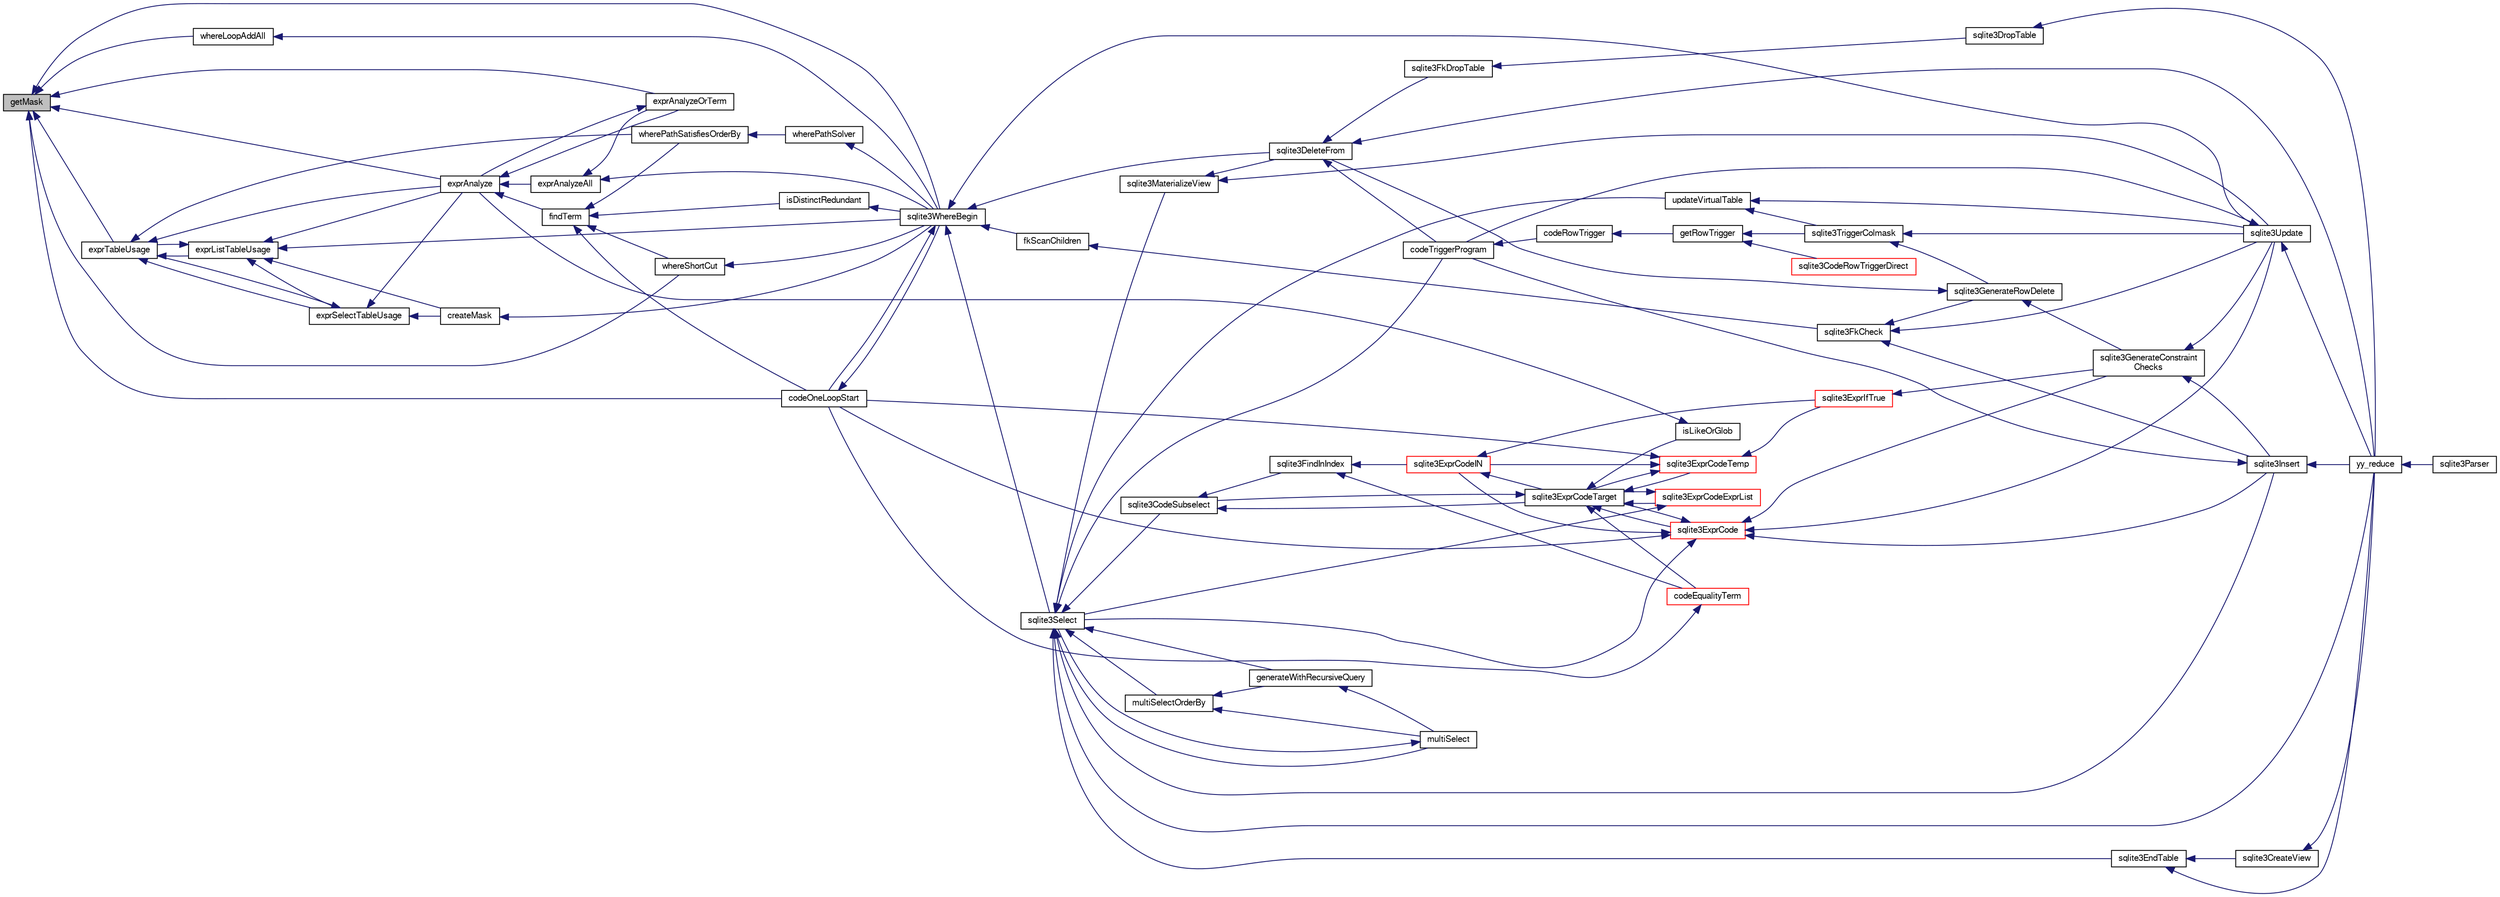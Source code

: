 digraph "getMask"
{
  edge [fontname="FreeSans",fontsize="10",labelfontname="FreeSans",labelfontsize="10"];
  node [fontname="FreeSans",fontsize="10",shape=record];
  rankdir="LR";
  Node129541 [label="getMask",height=0.2,width=0.4,color="black", fillcolor="grey75", style="filled", fontcolor="black"];
  Node129541 -> Node129542 [dir="back",color="midnightblue",fontsize="10",style="solid",fontname="FreeSans"];
  Node129542 [label="exprTableUsage",height=0.2,width=0.4,color="black", fillcolor="white", style="filled",URL="$sqlite3_8c.html#adc74a03d7e143fc3158a9f530fa35919"];
  Node129542 -> Node129543 [dir="back",color="midnightblue",fontsize="10",style="solid",fontname="FreeSans"];
  Node129543 [label="exprListTableUsage",height=0.2,width=0.4,color="black", fillcolor="white", style="filled",URL="$sqlite3_8c.html#a99dd0f7db0b58d62b2983f95a0dee071"];
  Node129543 -> Node129544 [dir="back",color="midnightblue",fontsize="10",style="solid",fontname="FreeSans"];
  Node129544 [label="createMask",height=0.2,width=0.4,color="black", fillcolor="white", style="filled",URL="$sqlite3_8c.html#ac2dd0fb99ca461dcb9d8a686d1f20e4a"];
  Node129544 -> Node129545 [dir="back",color="midnightblue",fontsize="10",style="solid",fontname="FreeSans"];
  Node129545 [label="sqlite3WhereBegin",height=0.2,width=0.4,color="black", fillcolor="white", style="filled",URL="$sqlite3_8c.html#acad049f5c9a96a8118cffd5e5ce89f7c"];
  Node129545 -> Node129546 [dir="back",color="midnightblue",fontsize="10",style="solid",fontname="FreeSans"];
  Node129546 [label="sqlite3DeleteFrom",height=0.2,width=0.4,color="black", fillcolor="white", style="filled",URL="$sqlite3_8c.html#ab9b4b45349188b49eabb23f94608a091"];
  Node129546 -> Node129547 [dir="back",color="midnightblue",fontsize="10",style="solid",fontname="FreeSans"];
  Node129547 [label="sqlite3FkDropTable",height=0.2,width=0.4,color="black", fillcolor="white", style="filled",URL="$sqlite3_8c.html#a1218c6fc74e89152ceaa4760e82f5ef9"];
  Node129547 -> Node129548 [dir="back",color="midnightblue",fontsize="10",style="solid",fontname="FreeSans"];
  Node129548 [label="sqlite3DropTable",height=0.2,width=0.4,color="black", fillcolor="white", style="filled",URL="$sqlite3_8c.html#a5534f77364b5568783c0e50db3c9defb"];
  Node129548 -> Node129549 [dir="back",color="midnightblue",fontsize="10",style="solid",fontname="FreeSans"];
  Node129549 [label="yy_reduce",height=0.2,width=0.4,color="black", fillcolor="white", style="filled",URL="$sqlite3_8c.html#a7c419a9b25711c666a9a2449ef377f14"];
  Node129549 -> Node129550 [dir="back",color="midnightblue",fontsize="10",style="solid",fontname="FreeSans"];
  Node129550 [label="sqlite3Parser",height=0.2,width=0.4,color="black", fillcolor="white", style="filled",URL="$sqlite3_8c.html#a0327d71a5fabe0b6a343d78a2602e72a"];
  Node129546 -> Node129551 [dir="back",color="midnightblue",fontsize="10",style="solid",fontname="FreeSans"];
  Node129551 [label="codeTriggerProgram",height=0.2,width=0.4,color="black", fillcolor="white", style="filled",URL="$sqlite3_8c.html#a120801f59d9281d201d2ff4b2606836e"];
  Node129551 -> Node129552 [dir="back",color="midnightblue",fontsize="10",style="solid",fontname="FreeSans"];
  Node129552 [label="codeRowTrigger",height=0.2,width=0.4,color="black", fillcolor="white", style="filled",URL="$sqlite3_8c.html#a463cea5aaaf388b560b206570a0022fc"];
  Node129552 -> Node129553 [dir="back",color="midnightblue",fontsize="10",style="solid",fontname="FreeSans"];
  Node129553 [label="getRowTrigger",height=0.2,width=0.4,color="black", fillcolor="white", style="filled",URL="$sqlite3_8c.html#a69626ef20b540d1a2b19cf56f3f45689"];
  Node129553 -> Node129554 [dir="back",color="midnightblue",fontsize="10",style="solid",fontname="FreeSans"];
  Node129554 [label="sqlite3CodeRowTriggerDirect",height=0.2,width=0.4,color="red", fillcolor="white", style="filled",URL="$sqlite3_8c.html#ad92829f9001bcf89a0299dad5a48acd4"];
  Node129553 -> Node129561 [dir="back",color="midnightblue",fontsize="10",style="solid",fontname="FreeSans"];
  Node129561 [label="sqlite3TriggerColmask",height=0.2,width=0.4,color="black", fillcolor="white", style="filled",URL="$sqlite3_8c.html#acace8e99e37ae5e84ea03c65e820c540"];
  Node129561 -> Node129556 [dir="back",color="midnightblue",fontsize="10",style="solid",fontname="FreeSans"];
  Node129556 [label="sqlite3GenerateRowDelete",height=0.2,width=0.4,color="black", fillcolor="white", style="filled",URL="$sqlite3_8c.html#a2c76cbf3027fc18fdbb8cb4cd96b77d9"];
  Node129556 -> Node129546 [dir="back",color="midnightblue",fontsize="10",style="solid",fontname="FreeSans"];
  Node129556 -> Node129557 [dir="back",color="midnightblue",fontsize="10",style="solid",fontname="FreeSans"];
  Node129557 [label="sqlite3GenerateConstraint\lChecks",height=0.2,width=0.4,color="black", fillcolor="white", style="filled",URL="$sqlite3_8c.html#aef639c1e6a0c0a67ca6e7690ad931bd2"];
  Node129557 -> Node129558 [dir="back",color="midnightblue",fontsize="10",style="solid",fontname="FreeSans"];
  Node129558 [label="sqlite3Insert",height=0.2,width=0.4,color="black", fillcolor="white", style="filled",URL="$sqlite3_8c.html#a5b17c9c2000bae6bdff8e6be48d7dc2b"];
  Node129558 -> Node129551 [dir="back",color="midnightblue",fontsize="10",style="solid",fontname="FreeSans"];
  Node129558 -> Node129549 [dir="back",color="midnightblue",fontsize="10",style="solid",fontname="FreeSans"];
  Node129557 -> Node129559 [dir="back",color="midnightblue",fontsize="10",style="solid",fontname="FreeSans"];
  Node129559 [label="sqlite3Update",height=0.2,width=0.4,color="black", fillcolor="white", style="filled",URL="$sqlite3_8c.html#ac5aa67c46e8cc8174566fabe6809fafa"];
  Node129559 -> Node129551 [dir="back",color="midnightblue",fontsize="10",style="solid",fontname="FreeSans"];
  Node129559 -> Node129549 [dir="back",color="midnightblue",fontsize="10",style="solid",fontname="FreeSans"];
  Node129561 -> Node129559 [dir="back",color="midnightblue",fontsize="10",style="solid",fontname="FreeSans"];
  Node129546 -> Node129549 [dir="back",color="midnightblue",fontsize="10",style="solid",fontname="FreeSans"];
  Node129545 -> Node129562 [dir="back",color="midnightblue",fontsize="10",style="solid",fontname="FreeSans"];
  Node129562 [label="fkScanChildren",height=0.2,width=0.4,color="black", fillcolor="white", style="filled",URL="$sqlite3_8c.html#a67c9dcb484336b3155e7a82a037d4691"];
  Node129562 -> Node129563 [dir="back",color="midnightblue",fontsize="10",style="solid",fontname="FreeSans"];
  Node129563 [label="sqlite3FkCheck",height=0.2,width=0.4,color="black", fillcolor="white", style="filled",URL="$sqlite3_8c.html#aa38fb76c7d6f48f19772877a41703b92"];
  Node129563 -> Node129556 [dir="back",color="midnightblue",fontsize="10",style="solid",fontname="FreeSans"];
  Node129563 -> Node129558 [dir="back",color="midnightblue",fontsize="10",style="solid",fontname="FreeSans"];
  Node129563 -> Node129559 [dir="back",color="midnightblue",fontsize="10",style="solid",fontname="FreeSans"];
  Node129545 -> Node129564 [dir="back",color="midnightblue",fontsize="10",style="solid",fontname="FreeSans"];
  Node129564 [label="sqlite3Select",height=0.2,width=0.4,color="black", fillcolor="white", style="filled",URL="$sqlite3_8c.html#a2465ee8c956209ba4b272477b7c21a45"];
  Node129564 -> Node129565 [dir="back",color="midnightblue",fontsize="10",style="solid",fontname="FreeSans"];
  Node129565 [label="sqlite3CodeSubselect",height=0.2,width=0.4,color="black", fillcolor="white", style="filled",URL="$sqlite3_8c.html#aa69b46d2204a1d1b110107a1be12ee0c"];
  Node129565 -> Node129566 [dir="back",color="midnightblue",fontsize="10",style="solid",fontname="FreeSans"];
  Node129566 [label="sqlite3FindInIndex",height=0.2,width=0.4,color="black", fillcolor="white", style="filled",URL="$sqlite3_8c.html#af7d8c56ab0231f44bb5f87b3fafeffb2"];
  Node129566 -> Node129567 [dir="back",color="midnightblue",fontsize="10",style="solid",fontname="FreeSans"];
  Node129567 [label="sqlite3ExprCodeIN",height=0.2,width=0.4,color="red", fillcolor="white", style="filled",URL="$sqlite3_8c.html#ad9cf4f5b5ffb90c24a4a0900c8626193"];
  Node129567 -> Node129568 [dir="back",color="midnightblue",fontsize="10",style="solid",fontname="FreeSans"];
  Node129568 [label="sqlite3ExprCodeTarget",height=0.2,width=0.4,color="black", fillcolor="white", style="filled",URL="$sqlite3_8c.html#a4f308397a0a3ed299ed31aaa1ae2a293"];
  Node129568 -> Node129565 [dir="back",color="midnightblue",fontsize="10",style="solid",fontname="FreeSans"];
  Node129568 -> Node129569 [dir="back",color="midnightblue",fontsize="10",style="solid",fontname="FreeSans"];
  Node129569 [label="sqlite3ExprCodeTemp",height=0.2,width=0.4,color="red", fillcolor="white", style="filled",URL="$sqlite3_8c.html#a3bc5c1ccb3c5851847e2aeb4a84ae1fc"];
  Node129569 -> Node129567 [dir="back",color="midnightblue",fontsize="10",style="solid",fontname="FreeSans"];
  Node129569 -> Node129568 [dir="back",color="midnightblue",fontsize="10",style="solid",fontname="FreeSans"];
  Node129569 -> Node129571 [dir="back",color="midnightblue",fontsize="10",style="solid",fontname="FreeSans"];
  Node129571 [label="sqlite3ExprIfTrue",height=0.2,width=0.4,color="red", fillcolor="white", style="filled",URL="$sqlite3_8c.html#ad93a55237c23e1b743ab1f59df1a1444"];
  Node129571 -> Node129557 [dir="back",color="midnightblue",fontsize="10",style="solid",fontname="FreeSans"];
  Node129569 -> Node129586 [dir="back",color="midnightblue",fontsize="10",style="solid",fontname="FreeSans"];
  Node129586 [label="codeOneLoopStart",height=0.2,width=0.4,color="black", fillcolor="white", style="filled",URL="$sqlite3_8c.html#aa868875120b151c169cc79139ed6e008"];
  Node129586 -> Node129545 [dir="back",color="midnightblue",fontsize="10",style="solid",fontname="FreeSans"];
  Node129568 -> Node129587 [dir="back",color="midnightblue",fontsize="10",style="solid",fontname="FreeSans"];
  Node129587 [label="sqlite3ExprCode",height=0.2,width=0.4,color="red", fillcolor="white", style="filled",URL="$sqlite3_8c.html#a75f270fb0b111b86924cca4ea507b417"];
  Node129587 -> Node129567 [dir="back",color="midnightblue",fontsize="10",style="solid",fontname="FreeSans"];
  Node129587 -> Node129568 [dir="back",color="midnightblue",fontsize="10",style="solid",fontname="FreeSans"];
  Node129587 -> Node129558 [dir="back",color="midnightblue",fontsize="10",style="solid",fontname="FreeSans"];
  Node129587 -> Node129557 [dir="back",color="midnightblue",fontsize="10",style="solid",fontname="FreeSans"];
  Node129587 -> Node129564 [dir="back",color="midnightblue",fontsize="10",style="solid",fontname="FreeSans"];
  Node129587 -> Node129559 [dir="back",color="midnightblue",fontsize="10",style="solid",fontname="FreeSans"];
  Node129587 -> Node129586 [dir="back",color="midnightblue",fontsize="10",style="solid",fontname="FreeSans"];
  Node129568 -> Node129599 [dir="back",color="midnightblue",fontsize="10",style="solid",fontname="FreeSans"];
  Node129599 [label="sqlite3ExprCodeExprList",height=0.2,width=0.4,color="red", fillcolor="white", style="filled",URL="$sqlite3_8c.html#a05b2b3dc3de7565de24eb3a2ff4e9566"];
  Node129599 -> Node129568 [dir="back",color="midnightblue",fontsize="10",style="solid",fontname="FreeSans"];
  Node129599 -> Node129564 [dir="back",color="midnightblue",fontsize="10",style="solid",fontname="FreeSans"];
  Node129568 -> Node129602 [dir="back",color="midnightblue",fontsize="10",style="solid",fontname="FreeSans"];
  Node129602 [label="isLikeOrGlob",height=0.2,width=0.4,color="black", fillcolor="white", style="filled",URL="$sqlite3_8c.html#a6c38e495198bf8976f68d1a6ebd74a50"];
  Node129602 -> Node129603 [dir="back",color="midnightblue",fontsize="10",style="solid",fontname="FreeSans"];
  Node129603 [label="exprAnalyze",height=0.2,width=0.4,color="black", fillcolor="white", style="filled",URL="$sqlite3_8c.html#acb10e48c9a4184a4edd9bfd5b14ad0b7"];
  Node129603 -> Node129604 [dir="back",color="midnightblue",fontsize="10",style="solid",fontname="FreeSans"];
  Node129604 [label="findTerm",height=0.2,width=0.4,color="black", fillcolor="white", style="filled",URL="$sqlite3_8c.html#af26eb1eed85001fcf29fa189b631ac4b"];
  Node129604 -> Node129605 [dir="back",color="midnightblue",fontsize="10",style="solid",fontname="FreeSans"];
  Node129605 [label="isDistinctRedundant",height=0.2,width=0.4,color="black", fillcolor="white", style="filled",URL="$sqlite3_8c.html#acfc2ade61d376596f173a8f70fea379b"];
  Node129605 -> Node129545 [dir="back",color="midnightblue",fontsize="10",style="solid",fontname="FreeSans"];
  Node129604 -> Node129586 [dir="back",color="midnightblue",fontsize="10",style="solid",fontname="FreeSans"];
  Node129604 -> Node129606 [dir="back",color="midnightblue",fontsize="10",style="solid",fontname="FreeSans"];
  Node129606 [label="wherePathSatisfiesOrderBy",height=0.2,width=0.4,color="black", fillcolor="white", style="filled",URL="$sqlite3_8c.html#a0d0fdea0c17942906bcb742c15cf8861"];
  Node129606 -> Node129607 [dir="back",color="midnightblue",fontsize="10",style="solid",fontname="FreeSans"];
  Node129607 [label="wherePathSolver",height=0.2,width=0.4,color="black", fillcolor="white", style="filled",URL="$sqlite3_8c.html#aebc15a04540468c220b31d00e9b29fe6"];
  Node129607 -> Node129545 [dir="back",color="midnightblue",fontsize="10",style="solid",fontname="FreeSans"];
  Node129604 -> Node129608 [dir="back",color="midnightblue",fontsize="10",style="solid",fontname="FreeSans"];
  Node129608 [label="whereShortCut",height=0.2,width=0.4,color="black", fillcolor="white", style="filled",URL="$sqlite3_8c.html#ae1e6727024b08b6596d4d28882587b86"];
  Node129608 -> Node129545 [dir="back",color="midnightblue",fontsize="10",style="solid",fontname="FreeSans"];
  Node129603 -> Node129609 [dir="back",color="midnightblue",fontsize="10",style="solid",fontname="FreeSans"];
  Node129609 [label="exprAnalyzeAll",height=0.2,width=0.4,color="black", fillcolor="white", style="filled",URL="$sqlite3_8c.html#a2e7a957af98e240fa68e34d6ff639437"];
  Node129609 -> Node129610 [dir="back",color="midnightblue",fontsize="10",style="solid",fontname="FreeSans"];
  Node129610 [label="exprAnalyzeOrTerm",height=0.2,width=0.4,color="black", fillcolor="white", style="filled",URL="$sqlite3_8c.html#ab95cabd8b51cb2291b5bef0c4a3776d2"];
  Node129610 -> Node129603 [dir="back",color="midnightblue",fontsize="10",style="solid",fontname="FreeSans"];
  Node129609 -> Node129545 [dir="back",color="midnightblue",fontsize="10",style="solid",fontname="FreeSans"];
  Node129603 -> Node129610 [dir="back",color="midnightblue",fontsize="10",style="solid",fontname="FreeSans"];
  Node129568 -> Node129611 [dir="back",color="midnightblue",fontsize="10",style="solid",fontname="FreeSans"];
  Node129611 [label="codeEqualityTerm",height=0.2,width=0.4,color="red", fillcolor="white", style="filled",URL="$sqlite3_8c.html#ad88a57073f031452c9843e97f15acc47"];
  Node129611 -> Node129586 [dir="back",color="midnightblue",fontsize="10",style="solid",fontname="FreeSans"];
  Node129567 -> Node129571 [dir="back",color="midnightblue",fontsize="10",style="solid",fontname="FreeSans"];
  Node129566 -> Node129611 [dir="back",color="midnightblue",fontsize="10",style="solid",fontname="FreeSans"];
  Node129565 -> Node129568 [dir="back",color="midnightblue",fontsize="10",style="solid",fontname="FreeSans"];
  Node129564 -> Node129578 [dir="back",color="midnightblue",fontsize="10",style="solid",fontname="FreeSans"];
  Node129578 [label="sqlite3EndTable",height=0.2,width=0.4,color="black", fillcolor="white", style="filled",URL="$sqlite3_8c.html#a7b5f2c66c0f0b6f819d970ca389768b0"];
  Node129578 -> Node129579 [dir="back",color="midnightblue",fontsize="10",style="solid",fontname="FreeSans"];
  Node129579 [label="sqlite3CreateView",height=0.2,width=0.4,color="black", fillcolor="white", style="filled",URL="$sqlite3_8c.html#a9d85cb00ff71dee5cd9a019503a6982e"];
  Node129579 -> Node129549 [dir="back",color="midnightblue",fontsize="10",style="solid",fontname="FreeSans"];
  Node129578 -> Node129549 [dir="back",color="midnightblue",fontsize="10",style="solid",fontname="FreeSans"];
  Node129564 -> Node129613 [dir="back",color="midnightblue",fontsize="10",style="solid",fontname="FreeSans"];
  Node129613 [label="sqlite3MaterializeView",height=0.2,width=0.4,color="black", fillcolor="white", style="filled",URL="$sqlite3_8c.html#a4557984b0b75f998fb0c3f231c9b1def"];
  Node129613 -> Node129546 [dir="back",color="midnightblue",fontsize="10",style="solid",fontname="FreeSans"];
  Node129613 -> Node129559 [dir="back",color="midnightblue",fontsize="10",style="solid",fontname="FreeSans"];
  Node129564 -> Node129558 [dir="back",color="midnightblue",fontsize="10",style="solid",fontname="FreeSans"];
  Node129564 -> Node129595 [dir="back",color="midnightblue",fontsize="10",style="solid",fontname="FreeSans"];
  Node129595 [label="generateWithRecursiveQuery",height=0.2,width=0.4,color="black", fillcolor="white", style="filled",URL="$sqlite3_8c.html#ade2c3663fa9c3b9676507984b9483942"];
  Node129595 -> Node129596 [dir="back",color="midnightblue",fontsize="10",style="solid",fontname="FreeSans"];
  Node129596 [label="multiSelect",height=0.2,width=0.4,color="black", fillcolor="white", style="filled",URL="$sqlite3_8c.html#a6456c61f3d9b2389738753cedfa24fa7"];
  Node129596 -> Node129564 [dir="back",color="midnightblue",fontsize="10",style="solid",fontname="FreeSans"];
  Node129564 -> Node129596 [dir="back",color="midnightblue",fontsize="10",style="solid",fontname="FreeSans"];
  Node129564 -> Node129597 [dir="back",color="midnightblue",fontsize="10",style="solid",fontname="FreeSans"];
  Node129597 [label="multiSelectOrderBy",height=0.2,width=0.4,color="black", fillcolor="white", style="filled",URL="$sqlite3_8c.html#afcdb8488c6f4dfdadaf9f04bca35b808"];
  Node129597 -> Node129595 [dir="back",color="midnightblue",fontsize="10",style="solid",fontname="FreeSans"];
  Node129597 -> Node129596 [dir="back",color="midnightblue",fontsize="10",style="solid",fontname="FreeSans"];
  Node129564 -> Node129551 [dir="back",color="midnightblue",fontsize="10",style="solid",fontname="FreeSans"];
  Node129564 -> Node129614 [dir="back",color="midnightblue",fontsize="10",style="solid",fontname="FreeSans"];
  Node129614 [label="updateVirtualTable",height=0.2,width=0.4,color="black", fillcolor="white", style="filled",URL="$sqlite3_8c.html#a740220531db9293c39a2cdd7da3f74e1"];
  Node129614 -> Node129561 [dir="back",color="midnightblue",fontsize="10",style="solid",fontname="FreeSans"];
  Node129614 -> Node129559 [dir="back",color="midnightblue",fontsize="10",style="solid",fontname="FreeSans"];
  Node129564 -> Node129549 [dir="back",color="midnightblue",fontsize="10",style="solid",fontname="FreeSans"];
  Node129545 -> Node129559 [dir="back",color="midnightblue",fontsize="10",style="solid",fontname="FreeSans"];
  Node129545 -> Node129586 [dir="back",color="midnightblue",fontsize="10",style="solid",fontname="FreeSans"];
  Node129543 -> Node129542 [dir="back",color="midnightblue",fontsize="10",style="solid",fontname="FreeSans"];
  Node129543 -> Node129615 [dir="back",color="midnightblue",fontsize="10",style="solid",fontname="FreeSans"];
  Node129615 [label="exprSelectTableUsage",height=0.2,width=0.4,color="black", fillcolor="white", style="filled",URL="$sqlite3_8c.html#af22cb4832e9eabf75dd8e07e6f9221a8"];
  Node129615 -> Node129544 [dir="back",color="midnightblue",fontsize="10",style="solid",fontname="FreeSans"];
  Node129615 -> Node129542 [dir="back",color="midnightblue",fontsize="10",style="solid",fontname="FreeSans"];
  Node129615 -> Node129603 [dir="back",color="midnightblue",fontsize="10",style="solid",fontname="FreeSans"];
  Node129543 -> Node129603 [dir="back",color="midnightblue",fontsize="10",style="solid",fontname="FreeSans"];
  Node129543 -> Node129545 [dir="back",color="midnightblue",fontsize="10",style="solid",fontname="FreeSans"];
  Node129542 -> Node129615 [dir="back",color="midnightblue",fontsize="10",style="solid",fontname="FreeSans"];
  Node129542 -> Node129603 [dir="back",color="midnightblue",fontsize="10",style="solid",fontname="FreeSans"];
  Node129542 -> Node129606 [dir="back",color="midnightblue",fontsize="10",style="solid",fontname="FreeSans"];
  Node129541 -> Node129610 [dir="back",color="midnightblue",fontsize="10",style="solid",fontname="FreeSans"];
  Node129541 -> Node129603 [dir="back",color="midnightblue",fontsize="10",style="solid",fontname="FreeSans"];
  Node129541 -> Node129586 [dir="back",color="midnightblue",fontsize="10",style="solid",fontname="FreeSans"];
  Node129541 -> Node129616 [dir="back",color="midnightblue",fontsize="10",style="solid",fontname="FreeSans"];
  Node129616 [label="whereLoopAddAll",height=0.2,width=0.4,color="black", fillcolor="white", style="filled",URL="$sqlite3_8c.html#a861eb511463c5b852550018fee710f53"];
  Node129616 -> Node129545 [dir="back",color="midnightblue",fontsize="10",style="solid",fontname="FreeSans"];
  Node129541 -> Node129608 [dir="back",color="midnightblue",fontsize="10",style="solid",fontname="FreeSans"];
  Node129541 -> Node129545 [dir="back",color="midnightblue",fontsize="10",style="solid",fontname="FreeSans"];
}

